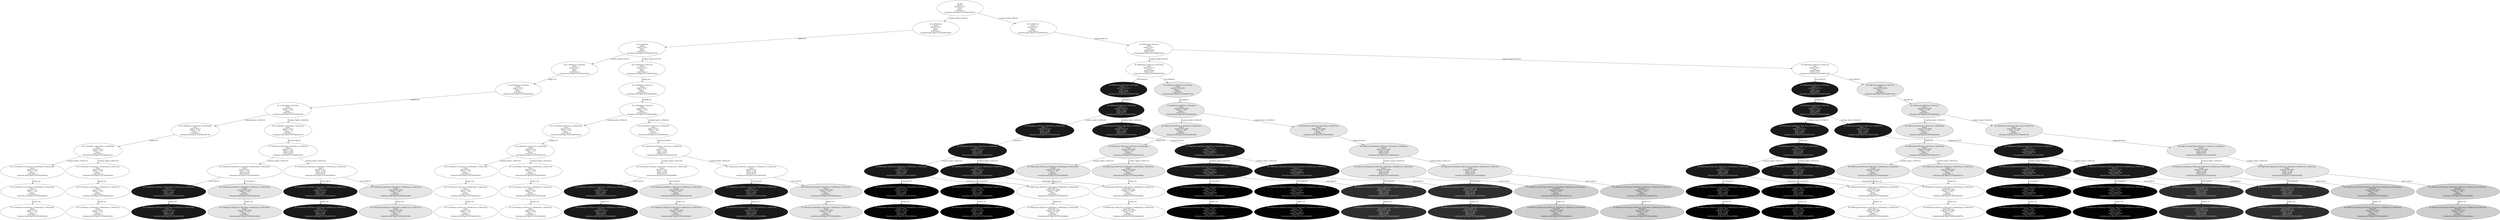 digraph "./Output/Graphs/./July_27_controled_frequency_S100_R100_tPlus100" {
	<Simulator.State object at 0x7f4ef2182320> [label="ID: root
Prob:1
prob (S=0.9): 1
Clock: t
Queue: 
Push Count: 0
<Simulator.State object at 0x7f4ef2182320>" fillcolor=gray100 fontcolor=Black style=filled]
	<Simulator.State object at 0x7f4ef2182320> -> <Simulator.State object at 0x7f4ef20755d0> [label="Condition Split(t+0%R) [F]"]
	<Simulator.State object at 0x7f4ef2182320> -> <Simulator.State object at 0x7f4ef20756c0> [label="Condition Split(t+0%R) [S]"]
	<Simulator.State object at 0x7f4ef20755d0> [label="ID: |t+0%R:False
Prob:1
prob (S=0.9): 1
Clock: t
Queue: 
Push Count: 0
<Simulator.State object at 0x7f4ef20755d0>" fillcolor=gray100 fontcolor=Black style=filled]
	<Simulator.State object at 0x7f4ef20755d0> -> <Simulator.State object at 0x7f4ef2077610> [label="Sleep(0) [S]"]
	<Simulator.State object at 0x7f4ef20756c0> [label="ID: |t+0%R:True
Prob:1
prob (S=0.9): 1
Clock: t
Queue: 
Push Count: 0
<Simulator.State object at 0x7f4ef20756c0>" fillcolor=gray100 fontcolor=Black style=filled]
	<Simulator.State object at 0x7f4ef20756c0> -> <Simulator.State object at 0x7f4ef2076cb0> [label="Release(F0AB) [S]"]
	<Simulator.State object at 0x7f4ef2077610> [label="ID: |t+0%R:False
Prob:1
prob (S=0.9): 1
Clock: t
Queue: 
Push Count: 0
<Simulator.State object at 0x7f4ef2077610>" fillcolor=gray100 fontcolor=Black style=filled]
	<Simulator.State object at 0x7f4ef2077610> -> <Simulator.State object at 0x7f4ef2076e30> [label="Condition Split(t+0%S) [F]"]
	<Simulator.State object at 0x7f4ef2077610> -> <Simulator.State object at 0x7f4ef2076da0> [label="Condition Split(t+0%S) [S]"]
	<Simulator.State object at 0x7f4ef2076cb0> [label="ID: F0AB:False|t+0%R:True
Prob:1
prob (S=0.9): 1
Clock: t
Queue: |F0AB
Push Count: 0
<Simulator.State object at 0x7f4ef2076cb0>" fillcolor=gray100 fontcolor=Black style=filled]
	<Simulator.State object at 0x7f4ef2076cb0> -> <Simulator.State object at 0x7f4ef2077580> [label="Condition Split(t+0%S) [F]"]
	<Simulator.State object at 0x7f4ef2076cb0> -> <Simulator.State object at 0x7f4ef20774f0> [label="Condition Split(t+0%S) [S]"]
	<Simulator.State object at 0x7f4ef2076e30> [label="ID: |t+0%R:False,t+0%S:False
Prob:1
prob (S=0.9): 1
Clock: t
Queue: 
Push Count: 0
<Simulator.State object at 0x7f4ef2076e30>" fillcolor=gray100 fontcolor=Black style=filled]
	<Simulator.State object at 0x7f4ef2076e30> -> <Simulator.State object at 0x7f4ef1fb0a90> [label="Sleep(1) [S]"]
	<Simulator.State object at 0x7f4ef2076da0> [label="ID: |t+0%R:False,t+0%S:True
Prob:1
prob (S=0.9): 1
Clock: t
Queue: 
Push Count: 0
<Simulator.State object at 0x7f4ef2076da0>" fillcolor=gray100 fontcolor=Black style=filled]
	<Simulator.State object at 0x7f4ef2076da0> -> <Simulator.State object at 0x7f4ef1fb0a60> [label="Sleep(1) [S]"]
	<Simulator.State object at 0x7f4ef2077580> [label="ID: F0AB:False|t+0%R:True,t+0%S:False
Prob:1
prob (S=0.9): 1
Clock: t
Queue: |F0AB
Push Count: 0
<Simulator.State object at 0x7f4ef2077580>" fillcolor=gray100 fontcolor=Black style=filled]
	<Simulator.State object at 0x7f4ef2077580> -> <Simulator.State object at 0x7f4ef2077280> [label="Pull (F0AB) [F]"]
	<Simulator.State object at 0x7f4ef2077580> -> <Simulator.State object at 0x7f4ef2077310> [label="Pull (F0AB) [S]"]
	<Simulator.State object at 0x7f4ef20774f0> [label="ID: F0AB:False|t+0%R:True,t+0%S:True
Prob:1
prob (S=0.9): 1
Clock: t
Queue: |F0AB
Push Count: 0
<Simulator.State object at 0x7f4ef20774f0>" fillcolor=gray100 fontcolor=Black style=filled]
	<Simulator.State object at 0x7f4ef20774f0> -> <Simulator.State object at 0x7f4ef2076d10> [label="Pull (F0AB) [F]"]
	<Simulator.State object at 0x7f4ef20774f0> -> <Simulator.State object at 0x7f4ef20773a0> [label="Pull (F0AB) [S]"]
	<Simulator.State object at 0x7f4ef1fb0a90> [label="ID: |t+0%R:False,t+0%S:False
Prob:1
prob (S=0.9): 1
Clock: t + 1
Queue: 
Push Count: 0
<Simulator.State object at 0x7f4ef1fb0a90>" fillcolor=gray100 fontcolor=Black style=filled]
	<Simulator.State object at 0x7f4ef1fb0a90> -> <Simulator.State object at 0x7f4ef1fb1000> [label="Sleep(99) [S]"]
	<Simulator.State object at 0x7f4ef1fb0a60> [label="ID: |t+0%R:False,t+0%S:True
Prob:1
prob (S=0.9): 1
Clock: t + 1
Queue: 
Push Count: 0
<Simulator.State object at 0x7f4ef1fb0a60>" fillcolor=gray100 fontcolor=Black style=filled]
	<Simulator.State object at 0x7f4ef1fb0a60> -> <Simulator.State object at 0x7f4ef1fb0fd0> [label="Sleep(99) [S]"]
	<Simulator.State object at 0x7f4ef2077280> [label="ID: F0AB:False|t+0%R:True,t+0%S:False
Prob:1 - S
prob (S=0.9): 0.10
Clock: t + 1
Queue: |F0AB
Push Count: 1
<Simulator.State object at 0x7f4ef2077280>" fillcolor=gray10 fontcolor=white style=filled]
	<Simulator.State object at 0x7f4ef2077280> -> <Simulator.State object at 0x7f4ef1fb0f10> [label="Sleep(99) [S]"]
	<Simulator.State object at 0x7f4ef2077310> [label="ID: F0AB:True|t+0%R:True,t+0%S:False
Prob:S
prob (S=0.9): 0.900
Clock: t + 1
Queue: 
Push Count: 1
<Simulator.State object at 0x7f4ef2077310>" fillcolor=gray90 fontcolor=Black style=filled]
	<Simulator.State object at 0x7f4ef2077310> -> <Simulator.State object at 0x7f4ef1fb0ee0> [label="Sleep(99) [S]"]
	<Simulator.State object at 0x7f4ef2076d10> [label="ID: F0AB:False|t+0%R:True,t+0%S:True
Prob:1 - S
prob (S=0.9): 0.10
Clock: t + 1
Queue: |F0AB
Push Count: 1
<Simulator.State object at 0x7f4ef2076d10>" fillcolor=gray10 fontcolor=white style=filled]
	<Simulator.State object at 0x7f4ef2076d10> -> <Simulator.State object at 0x7f4ef1fb0f40> [label="Sleep(99) [S]"]
	<Simulator.State object at 0x7f4ef20773a0> [label="ID: F0AB:True|t+0%R:True,t+0%S:True
Prob:S
prob (S=0.9): 0.900
Clock: t + 1
Queue: 
Push Count: 1
<Simulator.State object at 0x7f4ef20773a0>" fillcolor=gray90 fontcolor=Black style=filled]
	<Simulator.State object at 0x7f4ef20773a0> -> <Simulator.State object at 0x7f4ef1fb0df0> [label="Sleep(99) [S]"]
	<Simulator.State object at 0x7f4ef1fb1000> [label="ID: |t+0%R:False,t+0%S:False
Prob:1
prob (S=0.9): 1
Clock: t + 100
Queue: 
Push Count: 0
<Simulator.State object at 0x7f4ef1fb1000>" fillcolor=gray100 fontcolor=Black style=filled]
	<Simulator.State object at 0x7f4ef1fb1000> -> <Simulator.State object at 0x7f4ef1fb17b0> [label="Condition Split(t+100%R) [F]"]
	<Simulator.State object at 0x7f4ef1fb1000> -> <Simulator.State object at 0x7f4ef1fb1870> [label="Condition Split(t+100%R) [S]"]
	<Simulator.State object at 0x7f4ef1fb0fd0> [label="ID: |t+0%R:False,t+0%S:True
Prob:1
prob (S=0.9): 1
Clock: t + 100
Queue: 
Push Count: 0
<Simulator.State object at 0x7f4ef1fb0fd0>" fillcolor=gray100 fontcolor=Black style=filled]
	<Simulator.State object at 0x7f4ef1fb0fd0> -> <Simulator.State object at 0x7f4ef1fb1630> [label="Condition Split(t+100%R) [F]"]
	<Simulator.State object at 0x7f4ef1fb0fd0> -> <Simulator.State object at 0x7f4ef1fb16c0> [label="Condition Split(t+100%R) [S]"]
	<Simulator.State object at 0x7f4ef1fb0f10> [label="ID: F0AB:False|t+0%R:True,t+0%S:False
Prob:1 - S
prob (S=0.9): 0.10
Clock: t + 100
Queue: |F0AB
Push Count: 1
<Simulator.State object at 0x7f4ef1fb0f10>" fillcolor=gray10 fontcolor=white style=filled]
	<Simulator.State object at 0x7f4ef1fb0f10> -> <Simulator.State object at 0x7f4ef1fb1540> [label="Condition Split(t+100%R) [F]"]
	<Simulator.State object at 0x7f4ef1fb0f10> -> <Simulator.State object at 0x7f4ef1fb15a0> [label="Condition Split(t+100%R) [S]"]
	<Simulator.State object at 0x7f4ef1fb0ee0> [label="ID: F0AB:True|t+0%R:True,t+0%S:False
Prob:S
prob (S=0.9): 0.900
Clock: t + 100
Queue: 
Push Count: 1
<Simulator.State object at 0x7f4ef1fb0ee0>" fillcolor=gray90 fontcolor=Black style=filled]
	<Simulator.State object at 0x7f4ef1fb0ee0> -> <Simulator.State object at 0x7f4ef1fb13f0> [label="Condition Split(t+100%R) [F]"]
	<Simulator.State object at 0x7f4ef1fb0ee0> -> <Simulator.State object at 0x7f4ef1fb1480> [label="Condition Split(t+100%R) [S]"]
	<Simulator.State object at 0x7f4ef1fb0f40> [label="ID: F0AB:False|t+0%R:True,t+0%S:True
Prob:1 - S
prob (S=0.9): 0.10
Clock: t + 100
Queue: |F0AB
Push Count: 1
<Simulator.State object at 0x7f4ef1fb0f40>" fillcolor=gray10 fontcolor=white style=filled]
	<Simulator.State object at 0x7f4ef1fb0f40> -> <Simulator.State object at 0x7f4ef1fb1360> [label="Condition Split(t+100%R) [F]"]
	<Simulator.State object at 0x7f4ef1fb0f40> -> <Simulator.State object at 0x7f4ef1fb1390> [label="Condition Split(t+100%R) [S]"]
	<Simulator.State object at 0x7f4ef1fb0df0> [label="ID: F0AB:True|t+0%R:True,t+0%S:True
Prob:S
prob (S=0.9): 0.900
Clock: t + 100
Queue: 
Push Count: 1
<Simulator.State object at 0x7f4ef1fb0df0>" fillcolor=gray90 fontcolor=Black style=filled]
	<Simulator.State object at 0x7f4ef1fb0df0> -> <Simulator.State object at 0x7f4ef1fb1090> [label="Condition Split(t+100%R) [F]"]
	<Simulator.State object at 0x7f4ef1fb0df0> -> <Simulator.State object at 0x7f4ef1fb1330> [label="Condition Split(t+100%R) [S]"]
	<Simulator.State object at 0x7f4ef1fb17b0> [label="ID: |t+0%R:False,t+0%S:False,t+100%R:False
Prob:1
prob (S=0.9): 1
Clock: t + 100
Queue: 
Push Count: 0
<Simulator.State object at 0x7f4ef1fb17b0>" fillcolor=gray100 fontcolor=Black style=filled]
	<Simulator.State object at 0x7f4ef1fb17b0> -> <Simulator.State object at 0x7f4ef1fb1e40> [label="Sleep(0) [S]"]
	<Simulator.State object at 0x7f4ef1fb1870> [label="ID: |t+0%R:False,t+0%S:False,t+100%R:True
Prob:1
prob (S=0.9): 1
Clock: t + 100
Queue: 
Push Count: 0
<Simulator.State object at 0x7f4ef1fb1870>" fillcolor=gray100 fontcolor=Black style=filled]
	<Simulator.State object at 0x7f4ef1fb1870> -> <Simulator.State object at 0x7f4ef1fb1d20> [label="Release(F1AB) [S]"]
	<Simulator.State object at 0x7f4ef1fb1630> [label="ID: |t+0%R:False,t+0%S:True,t+100%R:False
Prob:1
prob (S=0.9): 1
Clock: t + 100
Queue: 
Push Count: 0
<Simulator.State object at 0x7f4ef1fb1630>" fillcolor=gray100 fontcolor=Black style=filled]
	<Simulator.State object at 0x7f4ef1fb1630> -> <Simulator.State object at 0x7f4ef1fb1cc0> [label="Sleep(0) [S]"]
	<Simulator.State object at 0x7f4ef1fb16c0> [label="ID: |t+0%R:False,t+0%S:True,t+100%R:True
Prob:1
prob (S=0.9): 1
Clock: t + 100
Queue: 
Push Count: 0
<Simulator.State object at 0x7f4ef1fb16c0>" fillcolor=gray100 fontcolor=Black style=filled]
	<Simulator.State object at 0x7f4ef1fb16c0> -> <Simulator.State object at 0x7f4ef1fb1c30> [label="Release(F1AB) [S]"]
	<Simulator.State object at 0x7f4ef1fb1540> [label="ID: F0AB:False|t+0%R:True,t+0%S:False,t+100%R:False
Prob:1 - S
prob (S=0.9): 0.10
Clock: t + 100
Queue: |F0AB
Push Count: 1
<Simulator.State object at 0x7f4ef1fb1540>" fillcolor=gray10 fontcolor=white style=filled]
	<Simulator.State object at 0x7f4ef1fb1540> -> <Simulator.State object at 0x7f4ef1fb1b70> [label="Sleep(0) [S]"]
	<Simulator.State object at 0x7f4ef1fb15a0> [label="ID: F0AB:False|t+0%R:True,t+0%S:False,t+100%R:True
Prob:1 - S
prob (S=0.9): 0.10
Clock: t + 100
Queue: |F0AB
Push Count: 1
<Simulator.State object at 0x7f4ef1fb15a0>" fillcolor=gray10 fontcolor=white style=filled]
	<Simulator.State object at 0x7f4ef1fb15a0> -> <Simulator.State object at 0x7f4ef1fb1ae0> [label="Release(F1AB) [S]"]
	<Simulator.State object at 0x7f4ef1fb13f0> [label="ID: F0AB:True|t+0%R:True,t+0%S:False,t+100%R:False
Prob:S
prob (S=0.9): 0.900
Clock: t + 100
Queue: 
Push Count: 1
<Simulator.State object at 0x7f4ef1fb13f0>" fillcolor=gray90 fontcolor=Black style=filled]
	<Simulator.State object at 0x7f4ef1fb13f0> -> <Simulator.State object at 0x7f4ef1fb1a80> [label="Sleep(0) [S]"]
	<Simulator.State object at 0x7f4ef1fb1480> [label="ID: F0AB:True|t+0%R:True,t+0%S:False,t+100%R:True
Prob:S
prob (S=0.9): 0.900
Clock: t + 100
Queue: 
Push Count: 1
<Simulator.State object at 0x7f4ef1fb1480>" fillcolor=gray90 fontcolor=Black style=filled]
	<Simulator.State object at 0x7f4ef1fb1480> -> <Simulator.State object at 0x7f4ef1fb1a20> [label="Release(F1AB) [S]"]
	<Simulator.State object at 0x7f4ef1fb1360> [label="ID: F0AB:False|t+0%R:True,t+0%S:True,t+100%R:False
Prob:1 - S
prob (S=0.9): 0.10
Clock: t + 100
Queue: |F0AB
Push Count: 1
<Simulator.State object at 0x7f4ef1fb1360>" fillcolor=gray10 fontcolor=white style=filled]
	<Simulator.State object at 0x7f4ef1fb1360> -> <Simulator.State object at 0x7f4ef1fb19c0> [label="Sleep(0) [S]"]
	<Simulator.State object at 0x7f4ef1fb1390> [label="ID: F0AB:False|t+0%R:True,t+0%S:True,t+100%R:True
Prob:1 - S
prob (S=0.9): 0.10
Clock: t + 100
Queue: |F0AB
Push Count: 1
<Simulator.State object at 0x7f4ef1fb1390>" fillcolor=gray10 fontcolor=white style=filled]
	<Simulator.State object at 0x7f4ef1fb1390> -> <Simulator.State object at 0x7f4ef1fb1960> [label="Release(F1AB) [S]"]
	<Simulator.State object at 0x7f4ef1fb1090> [label="ID: F0AB:True|t+0%R:True,t+0%S:True,t+100%R:False
Prob:S
prob (S=0.9): 0.900
Clock: t + 100
Queue: 
Push Count: 1
<Simulator.State object at 0x7f4ef1fb1090>" fillcolor=gray90 fontcolor=Black style=filled]
	<Simulator.State object at 0x7f4ef1fb1090> -> <Simulator.State object at 0x7f4ef1fb1210> [label="Sleep(0) [S]"]
	<Simulator.State object at 0x7f4ef1fb1330> [label="ID: F0AB:True|t+0%R:True,t+0%S:True,t+100%R:True
Prob:S
prob (S=0.9): 0.900
Clock: t + 100
Queue: 
Push Count: 1
<Simulator.State object at 0x7f4ef1fb1330>" fillcolor=gray90 fontcolor=Black style=filled]
	<Simulator.State object at 0x7f4ef1fb1330> -> <Simulator.State object at 0x7f4ef1fb18d0> [label="Release(F1AB) [S]"]
	<Simulator.State object at 0x7f4ef1fb1e40> [label="ID: |t+0%R:False,t+0%S:False,t+100%R:False
Prob:1
prob (S=0.9): 1
Clock: t + 100
Queue: 
Push Count: 0
<Simulator.State object at 0x7f4ef1fb1e40>" fillcolor=gray100 fontcolor=Black style=filled]
	<Simulator.State object at 0x7f4ef1fb1e40> -> <Simulator.State object at 0x7f4ef1fb2440> [label="Condition Split(t+100%S) [F]"]
	<Simulator.State object at 0x7f4ef1fb1e40> -> <Simulator.State object at 0x7f4ef1fb24d0> [label="Condition Split(t+100%S) [S]"]
	<Simulator.State object at 0x7f4ef1fb1d20> [label="ID: F1AB:False|t+0%R:False,t+0%S:False,t+100%R:True
Prob:1
prob (S=0.9): 1
Clock: t + 100
Queue: |F1AB
Push Count: 0
<Simulator.State object at 0x7f4ef1fb1d20>" fillcolor=gray100 fontcolor=Black style=filled]
	<Simulator.State object at 0x7f4ef1fb1d20> -> <Simulator.State object at 0x7f4ef1fb04c0> [label="Condition Split(t+100%S) [F]"]
	<Simulator.State object at 0x7f4ef1fb1d20> -> <Simulator.State object at 0x7f4ef1fb0550> [label="Condition Split(t+100%S) [S]"]
	<Simulator.State object at 0x7f4ef1fb1cc0> [label="ID: |t+0%R:False,t+0%S:True,t+100%R:False
Prob:1
prob (S=0.9): 1
Clock: t + 100
Queue: 
Push Count: 0
<Simulator.State object at 0x7f4ef1fb1cc0>" fillcolor=gray100 fontcolor=Black style=filled]
	<Simulator.State object at 0x7f4ef1fb1cc0> -> <Simulator.State object at 0x7f4ef1fb0790> [label="Condition Split(t+100%S) [F]"]
	<Simulator.State object at 0x7f4ef1fb1cc0> -> <Simulator.State object at 0x7f4ef1fb0670> [label="Condition Split(t+100%S) [S]"]
	<Simulator.State object at 0x7f4ef1fb1c30> [label="ID: F1AB:False|t+0%R:False,t+0%S:True,t+100%R:True
Prob:1
prob (S=0.9): 1
Clock: t + 100
Queue: |F1AB
Push Count: 0
<Simulator.State object at 0x7f4ef1fb1c30>" fillcolor=gray100 fontcolor=Black style=filled]
	<Simulator.State object at 0x7f4ef1fb1c30> -> <Simulator.State object at 0x7f4ef1fb0880> [label="Condition Split(t+100%S) [F]"]
	<Simulator.State object at 0x7f4ef1fb1c30> -> <Simulator.State object at 0x7f4ef1fb07f0> [label="Condition Split(t+100%S) [S]"]
	<Simulator.State object at 0x7f4ef1fb1b70> [label="ID: F0AB:False|t+0%R:True,t+0%S:False,t+100%R:False
Prob:1 - S
prob (S=0.9): 0.10
Clock: t + 100
Queue: |F0AB
Push Count: 1
<Simulator.State object at 0x7f4ef1fb1b70>" fillcolor=gray10 fontcolor=white style=filled]
	<Simulator.State object at 0x7f4ef1fb1b70> -> <Simulator.State object at 0x7f4ef1fb09a0> [label="Condition Split(t+100%S) [F]"]
	<Simulator.State object at 0x7f4ef1fb1b70> -> <Simulator.State object at 0x7f4ef1fb0a30> [label="Condition Split(t+100%S) [S]"]
	<Simulator.State object at 0x7f4ef1fb1ae0> [label="ID: F0AB:False,F1AB:False|t+0%R:True,t+0%S:False,t+100%R:True
Prob:1 - S
prob (S=0.9): 0.10
Clock: t + 100
Queue: |F0AB|F1AB
Push Count: 1
<Simulator.State object at 0x7f4ef1fb1ae0>" fillcolor=gray10 fontcolor=white style=filled]
	<Simulator.State object at 0x7f4ef1fb1ae0> -> <Simulator.State object at 0x7f4ef1fb0ca0> [label="Condition Split(t+100%S) [F]"]
	<Simulator.State object at 0x7f4ef1fb1ae0> -> <Simulator.State object at 0x7f4ef1fb0c40> [label="Condition Split(t+100%S) [S]"]
	<Simulator.State object at 0x7f4ef1fb1a80> [label="ID: F0AB:True|t+0%R:True,t+0%S:False,t+100%R:False
Prob:S
prob (S=0.9): 0.900
Clock: t + 100
Queue: 
Push Count: 1
<Simulator.State object at 0x7f4ef1fb1a80>" fillcolor=gray90 fontcolor=Black style=filled]
	<Simulator.State object at 0x7f4ef1fb1a80> -> <Simulator.State object at 0x7f4ef1fb0d00> [label="Condition Split(t+100%S) [F]"]
	<Simulator.State object at 0x7f4ef1fb1a80> -> <Simulator.State object at 0x7f4ef1fb0d60> [label="Condition Split(t+100%S) [S]"]
	<Simulator.State object at 0x7f4ef1fb1a20> [label="ID: F0AB:True,F1AB:False|t+0%R:True,t+0%S:False,t+100%R:True
Prob:S
prob (S=0.9): 0.900
Clock: t + 100
Queue: |F1AB
Push Count: 1
<Simulator.State object at 0x7f4ef1fb1a20>" fillcolor=gray90 fontcolor=Black style=filled]
	<Simulator.State object at 0x7f4ef1fb1a20> -> <Simulator.State object at 0x7f4ef1fb22f0> [label="Condition Split(t+100%S) [F]"]
	<Simulator.State object at 0x7f4ef1fb1a20> -> <Simulator.State object at 0x7f4ef1fb23b0> [label="Condition Split(t+100%S) [S]"]
	<Simulator.State object at 0x7f4ef1fb19c0> [label="ID: F0AB:False|t+0%R:True,t+0%S:True,t+100%R:False
Prob:1 - S
prob (S=0.9): 0.10
Clock: t + 100
Queue: |F0AB
Push Count: 1
<Simulator.State object at 0x7f4ef1fb19c0>" fillcolor=gray10 fontcolor=white style=filled]
	<Simulator.State object at 0x7f4ef1fb19c0> -> <Simulator.State object at 0x7f4ef1fb2230> [label="Condition Split(t+100%S) [F]"]
	<Simulator.State object at 0x7f4ef1fb19c0> -> <Simulator.State object at 0x7f4ef1fb2260> [label="Condition Split(t+100%S) [S]"]
	<Simulator.State object at 0x7f4ef1fb1960> [label="ID: F0AB:False,F1AB:False|t+0%R:True,t+0%S:True,t+100%R:True
Prob:1 - S
prob (S=0.9): 0.10
Clock: t + 100
Queue: |F0AB|F1AB
Push Count: 1
<Simulator.State object at 0x7f4ef1fb1960>" fillcolor=gray10 fontcolor=white style=filled]
	<Simulator.State object at 0x7f4ef1fb1960> -> <Simulator.State object at 0x7f4ef1fb2170> [label="Condition Split(t+100%S) [F]"]
	<Simulator.State object at 0x7f4ef1fb1960> -> <Simulator.State object at 0x7f4ef1fb21d0> [label="Condition Split(t+100%S) [S]"]
	<Simulator.State object at 0x7f4ef1fb1210> [label="ID: F0AB:True|t+0%R:True,t+0%S:True,t+100%R:False
Prob:S
prob (S=0.9): 0.900
Clock: t + 100
Queue: 
Push Count: 1
<Simulator.State object at 0x7f4ef1fb1210>" fillcolor=gray90 fontcolor=Black style=filled]
	<Simulator.State object at 0x7f4ef1fb1210> -> <Simulator.State object at 0x7f4ef1fb20b0> [label="Condition Split(t+100%S) [F]"]
	<Simulator.State object at 0x7f4ef1fb1210> -> <Simulator.State object at 0x7f4ef1fb2110> [label="Condition Split(t+100%S) [S]"]
	<Simulator.State object at 0x7f4ef1fb18d0> [label="ID: F0AB:True,F1AB:False|t+0%R:True,t+0%S:True,t+100%R:True
Prob:S
prob (S=0.9): 0.900
Clock: t + 100
Queue: |F1AB
Push Count: 1
<Simulator.State object at 0x7f4ef1fb18d0>" fillcolor=gray90 fontcolor=Black style=filled]
	<Simulator.State object at 0x7f4ef1fb18d0> -> <Simulator.State object at 0x7f4ef1fb1f00> [label="Condition Split(t+100%S) [F]"]
	<Simulator.State object at 0x7f4ef1fb18d0> -> <Simulator.State object at 0x7f4ef1fb2050> [label="Condition Split(t+100%S) [S]"]
	<Simulator.State object at 0x7f4ef1fb2440> [label="ID: |t+0%R:False,t+0%S:False,t+100%R:False,t+100%S:False
Prob:1
prob (S=0.9): 1
Clock: t + 100
Queue: 
Push Count: 0
<Simulator.State object at 0x7f4ef1fb2440>" fillcolor=gray100 fontcolor=Black style=filled]
	<Simulator.State object at 0x7f4ef1fb2440> -> <Simulator.State object at 0x7f4ef1ddd150> [label="Sleep(1) [S]"]
	<Simulator.State object at 0x7f4ef1fb24d0> [label="ID: |t+0%R:False,t+0%S:False,t+100%R:False,t+100%S:True
Prob:1
prob (S=0.9): 1
Clock: t + 100
Queue: 
Push Count: 0
<Simulator.State object at 0x7f4ef1fb24d0>" fillcolor=gray100 fontcolor=Black style=filled]
	<Simulator.State object at 0x7f4ef1fb24d0> -> <Simulator.State object at 0x7f4ef1ddd1b0> [label="Sleep(1) [S]"]
	<Simulator.State object at 0x7f4ef1fb04c0> [label="ID: F1AB:False|t+0%R:False,t+0%S:False,t+100%R:True,t+100%S:False
Prob:1
prob (S=0.9): 1
Clock: t + 100
Queue: |F1AB
Push Count: 0
<Simulator.State object at 0x7f4ef1fb04c0>" fillcolor=gray100 fontcolor=Black style=filled]
	<Simulator.State object at 0x7f4ef1fb04c0> -> <Simulator.State object at 0x7f4ef1ddce80> [label="Pull (F1AB) [F]"]
	<Simulator.State object at 0x7f4ef1fb04c0> -> <Simulator.State object at 0x7f4ef1ddce50> [label="Pull (F1AB) [S]"]
	<Simulator.State object at 0x7f4ef1fb0550> [label="ID: F1AB:False|t+0%R:False,t+0%S:False,t+100%R:True,t+100%S:True
Prob:1
prob (S=0.9): 1
Clock: t + 100
Queue: |F1AB
Push Count: 0
<Simulator.State object at 0x7f4ef1fb0550>" fillcolor=gray100 fontcolor=Black style=filled]
	<Simulator.State object at 0x7f4ef1fb0550> -> <Simulator.State object at 0x7f4ef1ddcdc0> [label="Pull (F1AB) [F]"]
	<Simulator.State object at 0x7f4ef1fb0550> -> <Simulator.State object at 0x7f4ef1ddcdf0> [label="Pull (F1AB) [S]"]
	<Simulator.State object at 0x7f4ef1fb0790> [label="ID: |t+0%R:False,t+0%S:True,t+100%R:False,t+100%S:False
Prob:1
prob (S=0.9): 1
Clock: t + 100
Queue: 
Push Count: 0
<Simulator.State object at 0x7f4ef1fb0790>" fillcolor=gray100 fontcolor=Black style=filled]
	<Simulator.State object at 0x7f4ef1fb0790> -> <Simulator.State object at 0x7f4ef1ddca30> [label="Sleep(1) [S]"]
	<Simulator.State object at 0x7f4ef1fb0670> [label="ID: |t+0%R:False,t+0%S:True,t+100%R:False,t+100%S:True
Prob:1
prob (S=0.9): 1
Clock: t + 100
Queue: 
Push Count: 0
<Simulator.State object at 0x7f4ef1fb0670>" fillcolor=gray100 fontcolor=Black style=filled]
	<Simulator.State object at 0x7f4ef1fb0670> -> <Simulator.State object at 0x7f4ef1ddca90> [label="Sleep(1) [S]"]
	<Simulator.State object at 0x7f4ef1fb0880> [label="ID: F1AB:False|t+0%R:False,t+0%S:True,t+100%R:True,t+100%S:False
Prob:1
prob (S=0.9): 1
Clock: t + 100
Queue: |F1AB
Push Count: 0
<Simulator.State object at 0x7f4ef1fb0880>" fillcolor=gray100 fontcolor=Black style=filled]
	<Simulator.State object at 0x7f4ef1fb0880> -> <Simulator.State object at 0x7f4ef1ddc7f0> [label="Pull (F1AB) [F]"]
	<Simulator.State object at 0x7f4ef1fb0880> -> <Simulator.State object at 0x7f4ef1ddc3d0> [label="Pull (F1AB) [S]"]
	<Simulator.State object at 0x7f4ef1fb07f0> [label="ID: F1AB:False|t+0%R:False,t+0%S:True,t+100%R:True,t+100%S:True
Prob:1
prob (S=0.9): 1
Clock: t + 100
Queue: |F1AB
Push Count: 0
<Simulator.State object at 0x7f4ef1fb07f0>" fillcolor=gray100 fontcolor=Black style=filled]
	<Simulator.State object at 0x7f4ef1fb07f0> -> <Simulator.State object at 0x7f4ef1ddc460> [label="Pull (F1AB) [F]"]
	<Simulator.State object at 0x7f4ef1fb07f0> -> <Simulator.State object at 0x7f4ef1ddc4c0> [label="Pull (F1AB) [S]"]
	<Simulator.State object at 0x7f4ef1fb09a0> [label="ID: F0AB:False|t+0%R:True,t+0%S:False,t+100%R:False,t+100%S:False
Prob:1 - S
prob (S=0.9): 0.10
Clock: t + 100
Queue: |F0AB
Push Count: 1
<Simulator.State object at 0x7f4ef1fb09a0>" fillcolor=gray10 fontcolor=white style=filled]
	<Simulator.State object at 0x7f4ef1fb09a0> -> <Simulator.State object at 0x7f4ef1fb3070> [label="Pull (F0AB) [F]"]
	<Simulator.State object at 0x7f4ef1fb09a0> -> <Simulator.State object at 0x7f4ef1fb3670> [label="Pull (F0AB) [S]"]
	<Simulator.State object at 0x7f4ef1fb0a30> [label="ID: F0AB:False|t+0%R:True,t+0%S:False,t+100%R:False,t+100%S:True
Prob:1 - S
prob (S=0.9): 0.10
Clock: t + 100
Queue: |F0AB
Push Count: 1
<Simulator.State object at 0x7f4ef1fb0a30>" fillcolor=gray10 fontcolor=white style=filled]
	<Simulator.State object at 0x7f4ef1fb0a30> -> <Simulator.State object at 0x7f4ef1fb2dd0> [label="Pull (F0AB) [F]"]
	<Simulator.State object at 0x7f4ef1fb0a30> -> <Simulator.State object at 0x7f4ef1fb3d60> [label="Pull (F0AB) [S]"]
	<Simulator.State object at 0x7f4ef1fb0ca0> [label="ID: F0AB:False,F1AB:False|t+0%R:True,t+0%S:False,t+100%R:True,t+100%S:False
Prob:1 - S
prob (S=0.9): 0.10
Clock: t + 100
Queue: |F0AB|F1AB
Push Count: 1
<Simulator.State object at 0x7f4ef1fb0ca0>" fillcolor=gray10 fontcolor=white style=filled]
	<Simulator.State object at 0x7f4ef1fb0ca0> -> <Simulator.State object at 0x7f4ef1fb35e0> [label="Pull (F0AB) [F]"]
	<Simulator.State object at 0x7f4ef1fb0ca0> -> <Simulator.State object at 0x7f4ef1fb3190> [label="Pull (F0AB) [S]"]
	<Simulator.State object at 0x7f4ef1fb0c40> [label="ID: F0AB:False,F1AB:False|t+0%R:True,t+0%S:False,t+100%R:True,t+100%S:True
Prob:1 - S
prob (S=0.9): 0.10
Clock: t + 100
Queue: |F0AB|F1AB
Push Count: 1
<Simulator.State object at 0x7f4ef1fb0c40>" fillcolor=gray10 fontcolor=white style=filled]
	<Simulator.State object at 0x7f4ef1fb0c40> -> <Simulator.State object at 0x7f4ef1fb3640> [label="Pull (F0AB) [F]"]
	<Simulator.State object at 0x7f4ef1fb0c40> -> <Simulator.State object at 0x7f4ef1fb3100> [label="Pull (F0AB) [S]"]
	<Simulator.State object at 0x7f4ef1fb0d00> [label="ID: F0AB:True|t+0%R:True,t+0%S:False,t+100%R:False,t+100%S:False
Prob:S
prob (S=0.9): 0.900
Clock: t + 100
Queue: 
Push Count: 1
<Simulator.State object at 0x7f4ef1fb0d00>" fillcolor=gray90 fontcolor=Black style=filled]
	<Simulator.State object at 0x7f4ef1fb0d00> -> <Simulator.State object at 0x7f4ef1fb3670> [label="Sleep(1) [S]"]
	<Simulator.State object at 0x7f4ef1fb0d60> [label="ID: F0AB:True|t+0%R:True,t+0%S:False,t+100%R:False,t+100%S:True
Prob:S
prob (S=0.9): 0.900
Clock: t + 100
Queue: 
Push Count: 1
<Simulator.State object at 0x7f4ef1fb0d60>" fillcolor=gray90 fontcolor=Black style=filled]
	<Simulator.State object at 0x7f4ef1fb0d60> -> <Simulator.State object at 0x7f4ef1fb3d60> [label="Sleep(1) [S]"]
	<Simulator.State object at 0x7f4ef1fb22f0> [label="ID: F0AB:True,F1AB:False|t+0%R:True,t+0%S:False,t+100%R:True,t+100%S:False
Prob:S
prob (S=0.9): 0.900
Clock: t + 100
Queue: |F1AB
Push Count: 1
<Simulator.State object at 0x7f4ef1fb22f0>" fillcolor=gray90 fontcolor=Black style=filled]
	<Simulator.State object at 0x7f4ef1fb22f0> -> <Simulator.State object at 0x7f4ef1fb3190> [label="Pull (F1AB) [F]"]
	<Simulator.State object at 0x7f4ef1fb22f0> -> <Simulator.State object at 0x7f4ef1fb37c0> [label="Pull (F1AB) [S]"]
	<Simulator.State object at 0x7f4ef1fb23b0> [label="ID: F0AB:True,F1AB:False|t+0%R:True,t+0%S:False,t+100%R:True,t+100%S:True
Prob:S
prob (S=0.9): 0.900
Clock: t + 100
Queue: |F1AB
Push Count: 1
<Simulator.State object at 0x7f4ef1fb23b0>" fillcolor=gray90 fontcolor=Black style=filled]
	<Simulator.State object at 0x7f4ef1fb23b0> -> <Simulator.State object at 0x7f4ef1fb3100> [label="Pull (F1AB) [F]"]
	<Simulator.State object at 0x7f4ef1fb23b0> -> <Simulator.State object at 0x7f4ef1fb3f70> [label="Pull (F1AB) [S]"]
	<Simulator.State object at 0x7f4ef1fb2230> [label="ID: F0AB:False|t+0%R:True,t+0%S:True,t+100%R:False,t+100%S:False
Prob:1 - S
prob (S=0.9): 0.10
Clock: t + 100
Queue: |F0AB
Push Count: 1
<Simulator.State object at 0x7f4ef1fb2230>" fillcolor=gray10 fontcolor=white style=filled]
	<Simulator.State object at 0x7f4ef1fb2230> -> <Simulator.State object at 0x7f4ef1fb3220> [label="Pull (F0AB) [F]"]
	<Simulator.State object at 0x7f4ef1fb2230> -> <Simulator.State object at 0x7f4ef1fb2e60> [label="Pull (F0AB) [S]"]
	<Simulator.State object at 0x7f4ef1fb2260> [label="ID: F0AB:False|t+0%R:True,t+0%S:True,t+100%R:False,t+100%S:True
Prob:1 - S
prob (S=0.9): 0.10
Clock: t + 100
Queue: |F0AB
Push Count: 1
<Simulator.State object at 0x7f4ef1fb2260>" fillcolor=gray10 fontcolor=white style=filled]
	<Simulator.State object at 0x7f4ef1fb2260> -> <Simulator.State object at 0x7f4ef1fb32e0> [label="Pull (F0AB) [F]"]
	<Simulator.State object at 0x7f4ef1fb2260> -> <Simulator.State object at 0x7f4ef1fb1fc0> [label="Pull (F0AB) [S]"]
	<Simulator.State object at 0x7f4ef1fb2170> [label="ID: F0AB:False,F1AB:False|t+0%R:True,t+0%S:True,t+100%R:True,t+100%S:False
Prob:1 - S
prob (S=0.9): 0.10
Clock: t + 100
Queue: |F0AB|F1AB
Push Count: 1
<Simulator.State object at 0x7f4ef1fb2170>" fillcolor=gray10 fontcolor=white style=filled]
	<Simulator.State object at 0x7f4ef1fb2170> -> <Simulator.State object at 0x7f4ef1fb30d0> [label="Pull (F0AB) [F]"]
	<Simulator.State object at 0x7f4ef1fb2170> -> <Simulator.State object at 0x7f4ef1fb2650> [label="Pull (F0AB) [S]"]
	<Simulator.State object at 0x7f4ef1fb21d0> [label="ID: F0AB:False,F1AB:False|t+0%R:True,t+0%S:True,t+100%R:True,t+100%S:True
Prob:1 - S
prob (S=0.9): 0.10
Clock: t + 100
Queue: |F0AB|F1AB
Push Count: 1
<Simulator.State object at 0x7f4ef1fb21d0>" fillcolor=gray10 fontcolor=white style=filled]
	<Simulator.State object at 0x7f4ef1fb21d0> -> <Simulator.State object at 0x7f4ef1fb2710> [label="Pull (F0AB) [F]"]
	<Simulator.State object at 0x7f4ef1fb21d0> -> <Simulator.State object at 0x7f4ef1fb2560> [label="Pull (F0AB) [S]"]
	<Simulator.State object at 0x7f4ef1fb20b0> [label="ID: F0AB:True|t+0%R:True,t+0%S:True,t+100%R:False,t+100%S:False
Prob:S
prob (S=0.9): 0.900
Clock: t + 100
Queue: 
Push Count: 1
<Simulator.State object at 0x7f4ef1fb20b0>" fillcolor=gray90 fontcolor=Black style=filled]
	<Simulator.State object at 0x7f4ef1fb20b0> -> <Simulator.State object at 0x7f4ef1fb2e60> [label="Sleep(1) [S]"]
	<Simulator.State object at 0x7f4ef1fb2110> [label="ID: F0AB:True|t+0%R:True,t+0%S:True,t+100%R:False,t+100%S:True
Prob:S
prob (S=0.9): 0.900
Clock: t + 100
Queue: 
Push Count: 1
<Simulator.State object at 0x7f4ef1fb2110>" fillcolor=gray90 fontcolor=Black style=filled]
	<Simulator.State object at 0x7f4ef1fb2110> -> <Simulator.State object at 0x7f4ef1fb1fc0> [label="Sleep(1) [S]"]
	<Simulator.State object at 0x7f4ef1fb1f00> [label="ID: F0AB:True,F1AB:False|t+0%R:True,t+0%S:True,t+100%R:True,t+100%S:False
Prob:S
prob (S=0.9): 0.900
Clock: t + 100
Queue: |F1AB
Push Count: 1
<Simulator.State object at 0x7f4ef1fb1f00>" fillcolor=gray90 fontcolor=Black style=filled]
	<Simulator.State object at 0x7f4ef1fb1f00> -> <Simulator.State object at 0x7f4ef1fb2650> [label="Pull (F1AB) [F]"]
	<Simulator.State object at 0x7f4ef1fb1f00> -> <Simulator.State object at 0x7f4ef1fb26b0> [label="Pull (F1AB) [S]"]
	<Simulator.State object at 0x7f4ef1fb2050> [label="ID: F0AB:True,F1AB:False|t+0%R:True,t+0%S:True,t+100%R:True,t+100%S:True
Prob:S
prob (S=0.9): 0.900
Clock: t + 100
Queue: |F1AB
Push Count: 1
<Simulator.State object at 0x7f4ef1fb2050>" fillcolor=gray90 fontcolor=Black style=filled]
	<Simulator.State object at 0x7f4ef1fb2050> -> <Simulator.State object at 0x7f4ef1fb2560> [label="Pull (F1AB) [F]"]
	<Simulator.State object at 0x7f4ef1fb2050> -> <Simulator.State object at 0x7f4ef1fb25f0> [label="Pull (F1AB) [S]"]
	<Simulator.State object at 0x7f4ef1ddd150> [label="ID: |t+0%R:False,t+0%S:False,t+100%R:False,t+100%S:False
Prob:1
prob (S=0.9): 1
Clock: t + 101
Queue: 
Push Count: 0
<Simulator.State object at 0x7f4ef1ddd150>" fillcolor=gray100 fontcolor=Black style=filled]
	<Simulator.State object at 0x7f4ef1ddd150> -> <Simulator.State object at 0x7f4ef1fb3bb0> [label="Sleep(1) [S]"]
	<Simulator.State object at 0x7f4ef1ddd1b0> [label="ID: |t+0%R:False,t+0%S:False,t+100%R:False,t+100%S:True
Prob:1
prob (S=0.9): 1
Clock: t + 101
Queue: 
Push Count: 0
<Simulator.State object at 0x7f4ef1ddd1b0>" fillcolor=gray100 fontcolor=Black style=filled]
	<Simulator.State object at 0x7f4ef1ddd1b0> -> <Simulator.State object at 0x7f4ef1fb3a30> [label="Sleep(1) [S]"]
	<Simulator.State object at 0x7f4ef1ddce80> [label="ID: F1AB:False|t+0%R:False,t+0%S:False,t+100%R:True,t+100%S:False
Prob:1 - S
prob (S=0.9): 0.10
Clock: t + 101
Queue: |F1AB
Push Count: 1
<Simulator.State object at 0x7f4ef1ddce80>" fillcolor=gray10 fontcolor=white style=filled]
	<Simulator.State object at 0x7f4ef1ddce80> -> <Simulator.State object at 0x7f4ef1fb3910> [label="Sleep(1) [S]"]
	<Simulator.State object at 0x7f4ef1ddce50> [label="ID: F1AB:True|t+0%R:False,t+0%S:False,t+100%R:True,t+100%S:False
Prob:S
prob (S=0.9): 0.900
Clock: t + 101
Queue: 
Push Count: 1
<Simulator.State object at 0x7f4ef1ddce50>" fillcolor=gray90 fontcolor=Black style=filled]
	<Simulator.State object at 0x7f4ef1ddce50> -> <Simulator.State object at 0x7f4ef1fb3880> [label="Sleep(1) [S]"]
	<Simulator.State object at 0x7f4ef1ddcdc0> [label="ID: F1AB:False|t+0%R:False,t+0%S:False,t+100%R:True,t+100%S:True
Prob:1 - S
prob (S=0.9): 0.10
Clock: t + 101
Queue: |F1AB
Push Count: 1
<Simulator.State object at 0x7f4ef1ddcdc0>" fillcolor=gray10 fontcolor=white style=filled]
	<Simulator.State object at 0x7f4ef1ddcdc0> -> <Simulator.State object at 0x7f4ef1fb3730> [label="Sleep(1) [S]"]
	<Simulator.State object at 0x7f4ef1ddcdf0> [label="ID: F1AB:True|t+0%R:False,t+0%S:False,t+100%R:True,t+100%S:True
Prob:S
prob (S=0.9): 0.900
Clock: t + 101
Queue: 
Push Count: 1
<Simulator.State object at 0x7f4ef1ddcdf0>" fillcolor=gray90 fontcolor=Black style=filled]
	<Simulator.State object at 0x7f4ef1ddcdf0> -> <Simulator.State object at 0x7f4ef1fb34f0> [label="Sleep(1) [S]"]
	<Simulator.State object at 0x7f4ef1ddca30> [label="ID: |t+0%R:False,t+0%S:True,t+100%R:False,t+100%S:False
Prob:1
prob (S=0.9): 1
Clock: t + 101
Queue: 
Push Count: 0
<Simulator.State object at 0x7f4ef1ddca30>" fillcolor=gray100 fontcolor=Black style=filled]
	<Simulator.State object at 0x7f4ef1ddca30> -> <Simulator.State object at 0x7f4ef1fb3010> [label="Sleep(1) [S]"]
	<Simulator.State object at 0x7f4ef1ddca90> [label="ID: |t+0%R:False,t+0%S:True,t+100%R:False,t+100%S:True
Prob:1
prob (S=0.9): 1
Clock: t + 101
Queue: 
Push Count: 0
<Simulator.State object at 0x7f4ef1ddca90>" fillcolor=gray100 fontcolor=Black style=filled]
	<Simulator.State object at 0x7f4ef1ddca90> -> <Simulator.State object at 0x7f4ef1fb2cb0> [label="Sleep(1) [S]"]
	<Simulator.State object at 0x7f4ef1ddc7f0> [label="ID: F1AB:False|t+0%R:False,t+0%S:True,t+100%R:True,t+100%S:False
Prob:1 - S
prob (S=0.9): 0.10
Clock: t + 101
Queue: |F1AB
Push Count: 1
<Simulator.State object at 0x7f4ef1ddc7f0>" fillcolor=gray10 fontcolor=white style=filled]
	<Simulator.State object at 0x7f4ef1ddc7f0> -> <Simulator.State object at 0x7f4ef1fb2bf0> [label="Sleep(1) [S]"]
	<Simulator.State object at 0x7f4ef1ddc3d0> [label="ID: F1AB:True|t+0%R:False,t+0%S:True,t+100%R:True,t+100%S:False
Prob:S
prob (S=0.9): 0.900
Clock: t + 101
Queue: 
Push Count: 1
<Simulator.State object at 0x7f4ef1ddc3d0>" fillcolor=gray90 fontcolor=Black style=filled]
	<Simulator.State object at 0x7f4ef1ddc3d0> -> <Simulator.State object at 0x7f4ef1fb2b60> [label="Sleep(1) [S]"]
	<Simulator.State object at 0x7f4ef1ddc460> [label="ID: F1AB:False|t+0%R:False,t+0%S:True,t+100%R:True,t+100%S:True
Prob:1 - S
prob (S=0.9): 0.10
Clock: t + 101
Queue: |F1AB
Push Count: 1
<Simulator.State object at 0x7f4ef1ddc460>" fillcolor=gray10 fontcolor=white style=filled]
	<Simulator.State object at 0x7f4ef1ddc460> -> <Simulator.State object at 0x7f4ef1fb2860> [label="Sleep(1) [S]"]
	<Simulator.State object at 0x7f4ef1ddc4c0> [label="ID: F1AB:True|t+0%R:False,t+0%S:True,t+100%R:True,t+100%S:True
Prob:S
prob (S=0.9): 0.900
Clock: t + 101
Queue: 
Push Count: 1
<Simulator.State object at 0x7f4ef1ddc4c0>" fillcolor=gray90 fontcolor=Black style=filled]
	<Simulator.State object at 0x7f4ef1ddc4c0> -> <Simulator.State object at 0x7f4ef1fb2920> [label="Sleep(1) [S]"]
	<Simulator.State object at 0x7f4ef1fb3070> [label="ID: F0AB:False|t+0%R:True,t+0%S:False,t+100%R:False,t+100%S:False
Prob:(S - 1)**2
prob (S=0.9): 0.01
Clock: t + 101
Queue: |F0AB
Push Count: 2
<Simulator.State object at 0x7f4ef1fb3070>" fillcolor=gray1 fontcolor=white style=filled]
	<Simulator.State object at 0x7f4ef1fb3070> -> <Simulator.State object at 0x7f4ef1fb28c0> [label="Sleep(1) [S]"]
	<Simulator.State object at 0x7f4ef1fb3670> [label="ID: F0AB:True|t+0%R:True,t+0%S:False,t+100%R:False,t+100%S:False
Prob:-S*(S - 2)
prob (S=0.9): 0.990
Clock: t + 101
Queue: 
Push Count: 2
<Simulator.State object at 0x7f4ef1fb3670>" fillcolor=gray99 fontcolor=Black style=filled]
	<Simulator.State object at 0x7f4ef1fb3670> -> <Simulator.State object at 0x7f4ef1dddcf0> [label="Sleep(1) [S]"]
	<Simulator.State object at 0x7f4ef1fb2dd0> [label="ID: F0AB:False|t+0%R:True,t+0%S:False,t+100%R:False,t+100%S:True
Prob:(S - 1)**2
prob (S=0.9): 0.01
Clock: t + 101
Queue: |F0AB
Push Count: 2
<Simulator.State object at 0x7f4ef1fb2dd0>" fillcolor=gray1 fontcolor=white style=filled]
	<Simulator.State object at 0x7f4ef1fb2dd0> -> <Simulator.State object at 0x7f4ef1fb26e0> [label="Sleep(1) [S]"]
	<Simulator.State object at 0x7f4ef1fb3d60> [label="ID: F0AB:True|t+0%R:True,t+0%S:False,t+100%R:False,t+100%S:True
Prob:-S*(S - 2)
prob (S=0.9): 0.990
Clock: t + 101
Queue: 
Push Count: 2
<Simulator.State object at 0x7f4ef1fb3d60>" fillcolor=gray99 fontcolor=Black style=filled]
	<Simulator.State object at 0x7f4ef1fb3d60> -> <Simulator.State object at 0x7f4ef1dddc00> [label="Sleep(1) [S]"]
	<Simulator.State object at 0x7f4ef1fb35e0> [label="ID: F0AB:False,F1AB:False|t+0%R:True,t+0%S:False,t+100%R:True,t+100%S:False
Prob:(S - 1)**2
prob (S=0.9): 0.01
Clock: t + 101
Queue: |F0AB|F1AB
Push Count: 2
<Simulator.State object at 0x7f4ef1fb35e0>" fillcolor=gray1 fontcolor=white style=filled]
	<Simulator.State object at 0x7f4ef1fb35e0> -> <Simulator.State object at 0x7f4ef1fb2980> [label="Sleep(1) [S]"]
	<Simulator.State object at 0x7f4ef1fb3190> [label="ID: F0AB:True,F1AB:False|t+0%R:True,t+0%S:False,t+100%R:True,t+100%S:False
Prob:-2*S*(S - 1)
prob (S=0.9): 0.180
Clock: t + 101
Queue: |F1AB
Push Count: 2
<Simulator.State object at 0x7f4ef1fb3190>" fillcolor=gray18 fontcolor=white style=filled]
	<Simulator.State object at 0x7f4ef1fb3190> -> <Simulator.State object at 0x7f4ef1dddbd0> [label="Sleep(1) [S]"]
	<Simulator.State object at 0x7f4ef1fb3640> [label="ID: F0AB:False,F1AB:False|t+0%R:True,t+0%S:False,t+100%R:True,t+100%S:True
Prob:(S - 1)**2
prob (S=0.9): 0.01
Clock: t + 101
Queue: |F0AB|F1AB
Push Count: 2
<Simulator.State object at 0x7f4ef1fb3640>" fillcolor=gray1 fontcolor=white style=filled]
	<Simulator.State object at 0x7f4ef1fb3640> -> <Simulator.State object at 0x7f4ef1dddd50> [label="Sleep(1) [S]"]
	<Simulator.State object at 0x7f4ef1fb3100> [label="ID: F0AB:True,F1AB:False|t+0%R:True,t+0%S:False,t+100%R:True,t+100%S:True
Prob:-2*S*(S - 1)
prob (S=0.9): 0.180
Clock: t + 101
Queue: |F1AB
Push Count: 2
<Simulator.State object at 0x7f4ef1fb3100>" fillcolor=gray18 fontcolor=white style=filled]
	<Simulator.State object at 0x7f4ef1fb3100> -> <Simulator.State object at 0x7f4ef1ddda20> [label="Sleep(1) [S]"]
	<Simulator.State object at 0x7f4ef1fb37c0> [label="ID: F0AB:True,F1AB:True|t+0%R:True,t+0%S:False,t+100%R:True,t+100%S:False
Prob:S**2
prob (S=0.9): 0.810
Clock: t + 101
Queue: 
Push Count: 2
<Simulator.State object at 0x7f4ef1fb37c0>" fillcolor=gray81 fontcolor=Black style=filled]
	<Simulator.State object at 0x7f4ef1fb37c0> -> <Simulator.State object at 0x7f4ef1dddb10> [label="Sleep(1) [S]"]
	<Simulator.State object at 0x7f4ef1fb3f70> [label="ID: F0AB:True,F1AB:True|t+0%R:True,t+0%S:False,t+100%R:True,t+100%S:True
Prob:S**2
prob (S=0.9): 0.810
Clock: t + 101
Queue: 
Push Count: 2
<Simulator.State object at 0x7f4ef1fb3f70>" fillcolor=gray81 fontcolor=Black style=filled]
	<Simulator.State object at 0x7f4ef1fb3f70> -> <Simulator.State object at 0x7f4ef1ddd900> [label="Sleep(1) [S]"]
	<Simulator.State object at 0x7f4ef1fb3220> [label="ID: F0AB:False|t+0%R:True,t+0%S:True,t+100%R:False,t+100%S:False
Prob:(S - 1)**2
prob (S=0.9): 0.01
Clock: t + 101
Queue: |F0AB
Push Count: 2
<Simulator.State object at 0x7f4ef1fb3220>" fillcolor=gray1 fontcolor=white style=filled]
	<Simulator.State object at 0x7f4ef1fb3220> -> <Simulator.State object at 0x7f4ef1ddd8d0> [label="Sleep(1) [S]"]
	<Simulator.State object at 0x7f4ef1fb2e60> [label="ID: F0AB:True|t+0%R:True,t+0%S:True,t+100%R:False,t+100%S:False
Prob:-S*(S - 2)
prob (S=0.9): 0.990
Clock: t + 101
Queue: 
Push Count: 2
<Simulator.State object at 0x7f4ef1fb2e60>" fillcolor=gray99 fontcolor=Black style=filled]
	<Simulator.State object at 0x7f4ef1fb2e60> -> <Simulator.State object at 0x7f4ef1ddd5d0> [label="Sleep(1) [S]"]
	<Simulator.State object at 0x7f4ef1fb32e0> [label="ID: F0AB:False|t+0%R:True,t+0%S:True,t+100%R:False,t+100%S:True
Prob:(S - 1)**2
prob (S=0.9): 0.01
Clock: t + 101
Queue: |F0AB
Push Count: 2
<Simulator.State object at 0x7f4ef1fb32e0>" fillcolor=gray1 fontcolor=white style=filled]
	<Simulator.State object at 0x7f4ef1fb32e0> -> <Simulator.State object at 0x7f4ef1ddd870> [label="Sleep(1) [S]"]
	<Simulator.State object at 0x7f4ef1fb1fc0> [label="ID: F0AB:True|t+0%R:True,t+0%S:True,t+100%R:False,t+100%S:True
Prob:-S*(S - 2)
prob (S=0.9): 0.990
Clock: t + 101
Queue: 
Push Count: 2
<Simulator.State object at 0x7f4ef1fb1fc0>" fillcolor=gray99 fontcolor=Black style=filled]
	<Simulator.State object at 0x7f4ef1fb1fc0> -> <Simulator.State object at 0x7f4ef1ddd750> [label="Sleep(1) [S]"]
	<Simulator.State object at 0x7f4ef1fb30d0> [label="ID: F0AB:False,F1AB:False|t+0%R:True,t+0%S:True,t+100%R:True,t+100%S:False
Prob:(S - 1)**2
prob (S=0.9): 0.01
Clock: t + 101
Queue: |F0AB|F1AB
Push Count: 2
<Simulator.State object at 0x7f4ef1fb30d0>" fillcolor=gray1 fontcolor=white style=filled]
	<Simulator.State object at 0x7f4ef1fb30d0> -> <Simulator.State object at 0x7f4ef1ddd720> [label="Sleep(1) [S]"]
	<Simulator.State object at 0x7f4ef1fb2650> [label="ID: F0AB:True,F1AB:False|t+0%R:True,t+0%S:True,t+100%R:True,t+100%S:False
Prob:-2*S*(S - 1)
prob (S=0.9): 0.180
Clock: t + 101
Queue: |F1AB
Push Count: 2
<Simulator.State object at 0x7f4ef1fb2650>" fillcolor=gray18 fontcolor=white style=filled]
	<Simulator.State object at 0x7f4ef1fb2650> -> <Simulator.State object at 0x7f4ef1ddd600> [label="Sleep(1) [S]"]
	<Simulator.State object at 0x7f4ef1fb2710> [label="ID: F0AB:False,F1AB:False|t+0%R:True,t+0%S:True,t+100%R:True,t+100%S:True
Prob:(S - 1)**2
prob (S=0.9): 0.01
Clock: t + 101
Queue: |F0AB|F1AB
Push Count: 2
<Simulator.State object at 0x7f4ef1fb2710>" fillcolor=gray1 fontcolor=white style=filled]
	<Simulator.State object at 0x7f4ef1fb2710> -> <Simulator.State object at 0x7f4ef1ddd690> [label="Sleep(1) [S]"]
	<Simulator.State object at 0x7f4ef1fb2560> [label="ID: F0AB:True,F1AB:False|t+0%R:True,t+0%S:True,t+100%R:True,t+100%S:True
Prob:-2*S*(S - 1)
prob (S=0.9): 0.180
Clock: t + 101
Queue: |F1AB
Push Count: 2
<Simulator.State object at 0x7f4ef1fb2560>" fillcolor=gray18 fontcolor=white style=filled]
	<Simulator.State object at 0x7f4ef1fb2560> -> <Simulator.State object at 0x7f4ef1ddd450> [label="Sleep(1) [S]"]
	<Simulator.State object at 0x7f4ef1fb26b0> [label="ID: F0AB:True,F1AB:True|t+0%R:True,t+0%S:True,t+100%R:True,t+100%S:False
Prob:S**2
prob (S=0.9): 0.810
Clock: t + 101
Queue: 
Push Count: 2
<Simulator.State object at 0x7f4ef1fb26b0>" fillcolor=gray81 fontcolor=Black style=filled]
	<Simulator.State object at 0x7f4ef1fb26b0> -> <Simulator.State object at 0x7f4ef1ddd570> [label="Sleep(1) [S]"]
	<Simulator.State object at 0x7f4ef1fb25f0> [label="ID: F0AB:True,F1AB:True|t+0%R:True,t+0%S:True,t+100%R:True,t+100%S:True
Prob:S**2
prob (S=0.9): 0.810
Clock: t + 101
Queue: 
Push Count: 2
<Simulator.State object at 0x7f4ef1fb25f0>" fillcolor=gray81 fontcolor=Black style=filled]
	<Simulator.State object at 0x7f4ef1fb25f0> -> <Simulator.State object at 0x7f4ef1ddd4e0> [label="Sleep(1) [S]"]
	<Simulator.State object at 0x7f4ef1fb3bb0> [label="ID: |t+0%R:False,t+0%S:False,t+100%R:False,t+100%S:False
Prob:1
prob (S=0.9): 1
Clock: t + 102
Queue: 
Push Count: 0
<Simulator.State object at 0x7f4ef1fb3bb0>" fillcolor=gray100 fontcolor=Black style=filled]
	<Simulator.State object at 0x7f4ef1fb3a30> [label="ID: |t+0%R:False,t+0%S:False,t+100%R:False,t+100%S:True
Prob:1
prob (S=0.9): 1
Clock: t + 102
Queue: 
Push Count: 0
<Simulator.State object at 0x7f4ef1fb3a30>" fillcolor=gray100 fontcolor=Black style=filled]
	<Simulator.State object at 0x7f4ef1fb3910> [label="ID: F1AB:False|t+0%R:False,t+0%S:False,t+100%R:True,t+100%S:False
Prob:1 - S
prob (S=0.9): 0.10
Clock: t + 102
Queue: |F1AB
Push Count: 1
<Simulator.State object at 0x7f4ef1fb3910>" fillcolor=gray10 fontcolor=white style=filled]
	<Simulator.State object at 0x7f4ef1fb3880> [label="ID: F1AB:True|t+0%R:False,t+0%S:False,t+100%R:True,t+100%S:False
Prob:S
prob (S=0.9): 0.900
Clock: t + 102
Queue: 
Push Count: 1
<Simulator.State object at 0x7f4ef1fb3880>" fillcolor=gray90 fontcolor=Black style=filled]
	<Simulator.State object at 0x7f4ef1fb3730> [label="ID: F1AB:False|t+0%R:False,t+0%S:False,t+100%R:True,t+100%S:True
Prob:1 - S
prob (S=0.9): 0.10
Clock: t + 102
Queue: |F1AB
Push Count: 1
<Simulator.State object at 0x7f4ef1fb3730>" fillcolor=gray10 fontcolor=white style=filled]
	<Simulator.State object at 0x7f4ef1fb34f0> [label="ID: F1AB:True|t+0%R:False,t+0%S:False,t+100%R:True,t+100%S:True
Prob:S
prob (S=0.9): 0.900
Clock: t + 102
Queue: 
Push Count: 1
<Simulator.State object at 0x7f4ef1fb34f0>" fillcolor=gray90 fontcolor=Black style=filled]
	<Simulator.State object at 0x7f4ef1fb3010> [label="ID: |t+0%R:False,t+0%S:True,t+100%R:False,t+100%S:False
Prob:1
prob (S=0.9): 1
Clock: t + 102
Queue: 
Push Count: 0
<Simulator.State object at 0x7f4ef1fb3010>" fillcolor=gray100 fontcolor=Black style=filled]
	<Simulator.State object at 0x7f4ef1fb2cb0> [label="ID: |t+0%R:False,t+0%S:True,t+100%R:False,t+100%S:True
Prob:1
prob (S=0.9): 1
Clock: t + 102
Queue: 
Push Count: 0
<Simulator.State object at 0x7f4ef1fb2cb0>" fillcolor=gray100 fontcolor=Black style=filled]
	<Simulator.State object at 0x7f4ef1fb2bf0> [label="ID: F1AB:False|t+0%R:False,t+0%S:True,t+100%R:True,t+100%S:False
Prob:1 - S
prob (S=0.9): 0.10
Clock: t + 102
Queue: |F1AB
Push Count: 1
<Simulator.State object at 0x7f4ef1fb2bf0>" fillcolor=gray10 fontcolor=white style=filled]
	<Simulator.State object at 0x7f4ef1fb2b60> [label="ID: F1AB:True|t+0%R:False,t+0%S:True,t+100%R:True,t+100%S:False
Prob:S
prob (S=0.9): 0.900
Clock: t + 102
Queue: 
Push Count: 1
<Simulator.State object at 0x7f4ef1fb2b60>" fillcolor=gray90 fontcolor=Black style=filled]
	<Simulator.State object at 0x7f4ef1fb2860> [label="ID: F1AB:False|t+0%R:False,t+0%S:True,t+100%R:True,t+100%S:True
Prob:1 - S
prob (S=0.9): 0.10
Clock: t + 102
Queue: |F1AB
Push Count: 1
<Simulator.State object at 0x7f4ef1fb2860>" fillcolor=gray10 fontcolor=white style=filled]
	<Simulator.State object at 0x7f4ef1fb2920> [label="ID: F1AB:True|t+0%R:False,t+0%S:True,t+100%R:True,t+100%S:True
Prob:S
prob (S=0.9): 0.900
Clock: t + 102
Queue: 
Push Count: 1
<Simulator.State object at 0x7f4ef1fb2920>" fillcolor=gray90 fontcolor=Black style=filled]
	<Simulator.State object at 0x7f4ef1fb28c0> [label="ID: F0AB:False|t+0%R:True,t+0%S:False,t+100%R:False,t+100%S:False
Prob:(S - 1)**2
prob (S=0.9): 0.01
Clock: t + 102
Queue: |F0AB
Push Count: 2
<Simulator.State object at 0x7f4ef1fb28c0>" fillcolor=gray1 fontcolor=white style=filled]
	<Simulator.State object at 0x7f4ef1dddcf0> [label="ID: F0AB:True|t+0%R:True,t+0%S:False,t+100%R:False,t+100%S:False
Prob:-S*(S - 2)
prob (S=0.9): 0.990
Clock: t + 102
Queue: 
Push Count: 2
<Simulator.State object at 0x7f4ef1dddcf0>" fillcolor=gray99 fontcolor=Black style=filled]
	<Simulator.State object at 0x7f4ef1fb26e0> [label="ID: F0AB:False|t+0%R:True,t+0%S:False,t+100%R:False,t+100%S:True
Prob:(S - 1)**2
prob (S=0.9): 0.01
Clock: t + 102
Queue: |F0AB
Push Count: 2
<Simulator.State object at 0x7f4ef1fb26e0>" fillcolor=gray1 fontcolor=white style=filled]
	<Simulator.State object at 0x7f4ef1dddc00> [label="ID: F0AB:True|t+0%R:True,t+0%S:False,t+100%R:False,t+100%S:True
Prob:-S*(S - 2)
prob (S=0.9): 0.990
Clock: t + 102
Queue: 
Push Count: 2
<Simulator.State object at 0x7f4ef1dddc00>" fillcolor=gray99 fontcolor=Black style=filled]
	<Simulator.State object at 0x7f4ef1fb2980> [label="ID: F0AB:False,F1AB:False|t+0%R:True,t+0%S:False,t+100%R:True,t+100%S:False
Prob:(S - 1)**2
prob (S=0.9): 0.01
Clock: t + 102
Queue: |F0AB|F1AB
Push Count: 2
<Simulator.State object at 0x7f4ef1fb2980>" fillcolor=gray1 fontcolor=white style=filled]
	<Simulator.State object at 0x7f4ef1dddbd0> [label="ID: F0AB:True,F1AB:False|t+0%R:True,t+0%S:False,t+100%R:True,t+100%S:False
Prob:-2*S*(S - 1)
prob (S=0.9): 0.180
Clock: t + 102
Queue: |F1AB
Push Count: 2
<Simulator.State object at 0x7f4ef1dddbd0>" fillcolor=gray18 fontcolor=white style=filled]
	<Simulator.State object at 0x7f4ef1dddd50> [label="ID: F0AB:False,F1AB:False|t+0%R:True,t+0%S:False,t+100%R:True,t+100%S:True
Prob:(S - 1)**2
prob (S=0.9): 0.01
Clock: t + 102
Queue: |F0AB|F1AB
Push Count: 2
<Simulator.State object at 0x7f4ef1dddd50>" fillcolor=gray1 fontcolor=white style=filled]
	<Simulator.State object at 0x7f4ef1ddda20> [label="ID: F0AB:True,F1AB:False|t+0%R:True,t+0%S:False,t+100%R:True,t+100%S:True
Prob:-2*S*(S - 1)
prob (S=0.9): 0.180
Clock: t + 102
Queue: |F1AB
Push Count: 2
<Simulator.State object at 0x7f4ef1ddda20>" fillcolor=gray18 fontcolor=white style=filled]
	<Simulator.State object at 0x7f4ef1dddb10> [label="ID: F0AB:True,F1AB:True|t+0%R:True,t+0%S:False,t+100%R:True,t+100%S:False
Prob:S**2
prob (S=0.9): 0.810
Clock: t + 102
Queue: 
Push Count: 2
<Simulator.State object at 0x7f4ef1dddb10>" fillcolor=gray81 fontcolor=Black style=filled]
	<Simulator.State object at 0x7f4ef1ddd900> [label="ID: F0AB:True,F1AB:True|t+0%R:True,t+0%S:False,t+100%R:True,t+100%S:True
Prob:S**2
prob (S=0.9): 0.810
Clock: t + 102
Queue: 
Push Count: 2
<Simulator.State object at 0x7f4ef1ddd900>" fillcolor=gray81 fontcolor=Black style=filled]
	<Simulator.State object at 0x7f4ef1ddd8d0> [label="ID: F0AB:False|t+0%R:True,t+0%S:True,t+100%R:False,t+100%S:False
Prob:(S - 1)**2
prob (S=0.9): 0.01
Clock: t + 102
Queue: |F0AB
Push Count: 2
<Simulator.State object at 0x7f4ef1ddd8d0>" fillcolor=gray1 fontcolor=white style=filled]
	<Simulator.State object at 0x7f4ef1ddd5d0> [label="ID: F0AB:True|t+0%R:True,t+0%S:True,t+100%R:False,t+100%S:False
Prob:-S*(S - 2)
prob (S=0.9): 0.990
Clock: t + 102
Queue: 
Push Count: 2
<Simulator.State object at 0x7f4ef1ddd5d0>" fillcolor=gray99 fontcolor=Black style=filled]
	<Simulator.State object at 0x7f4ef1ddd870> [label="ID: F0AB:False|t+0%R:True,t+0%S:True,t+100%R:False,t+100%S:True
Prob:(S - 1)**2
prob (S=0.9): 0.01
Clock: t + 102
Queue: |F0AB
Push Count: 2
<Simulator.State object at 0x7f4ef1ddd870>" fillcolor=gray1 fontcolor=white style=filled]
	<Simulator.State object at 0x7f4ef1ddd750> [label="ID: F0AB:True|t+0%R:True,t+0%S:True,t+100%R:False,t+100%S:True
Prob:-S*(S - 2)
prob (S=0.9): 0.990
Clock: t + 102
Queue: 
Push Count: 2
<Simulator.State object at 0x7f4ef1ddd750>" fillcolor=gray99 fontcolor=Black style=filled]
	<Simulator.State object at 0x7f4ef1ddd720> [label="ID: F0AB:False,F1AB:False|t+0%R:True,t+0%S:True,t+100%R:True,t+100%S:False
Prob:(S - 1)**2
prob (S=0.9): 0.01
Clock: t + 102
Queue: |F0AB|F1AB
Push Count: 2
<Simulator.State object at 0x7f4ef1ddd720>" fillcolor=gray1 fontcolor=white style=filled]
	<Simulator.State object at 0x7f4ef1ddd600> [label="ID: F0AB:True,F1AB:False|t+0%R:True,t+0%S:True,t+100%R:True,t+100%S:False
Prob:-2*S*(S - 1)
prob (S=0.9): 0.180
Clock: t + 102
Queue: |F1AB
Push Count: 2
<Simulator.State object at 0x7f4ef1ddd600>" fillcolor=gray18 fontcolor=white style=filled]
	<Simulator.State object at 0x7f4ef1ddd690> [label="ID: F0AB:False,F1AB:False|t+0%R:True,t+0%S:True,t+100%R:True,t+100%S:True
Prob:(S - 1)**2
prob (S=0.9): 0.01
Clock: t + 102
Queue: |F0AB|F1AB
Push Count: 2
<Simulator.State object at 0x7f4ef1ddd690>" fillcolor=gray1 fontcolor=white style=filled]
	<Simulator.State object at 0x7f4ef1ddd450> [label="ID: F0AB:True,F1AB:False|t+0%R:True,t+0%S:True,t+100%R:True,t+100%S:True
Prob:-2*S*(S - 1)
prob (S=0.9): 0.180
Clock: t + 102
Queue: |F1AB
Push Count: 2
<Simulator.State object at 0x7f4ef1ddd450>" fillcolor=gray18 fontcolor=white style=filled]
	<Simulator.State object at 0x7f4ef1ddd570> [label="ID: F0AB:True,F1AB:True|t+0%R:True,t+0%S:True,t+100%R:True,t+100%S:False
Prob:S**2
prob (S=0.9): 0.810
Clock: t + 102
Queue: 
Push Count: 2
<Simulator.State object at 0x7f4ef1ddd570>" fillcolor=gray81 fontcolor=Black style=filled]
	<Simulator.State object at 0x7f4ef1ddd4e0> [label="ID: F0AB:True,F1AB:True|t+0%R:True,t+0%S:True,t+100%R:True,t+100%S:True
Prob:S**2
prob (S=0.9): 0.810
Clock: t + 102
Queue: 
Push Count: 2
<Simulator.State object at 0x7f4ef1ddd4e0>" fillcolor=gray81 fontcolor=Black style=filled]
}
